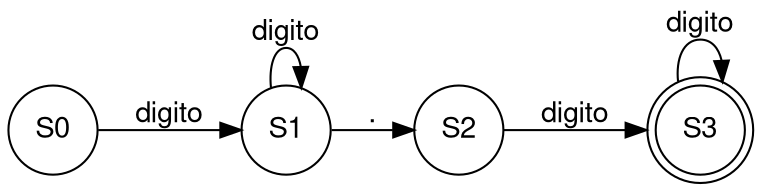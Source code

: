 digraph AFD {
fontname="Helvetica,Arial,sans-serif";
node [fontname="Helvetica,Arial,sans-serif"]
edge [fontname="Helvetica,Arial,sans-serif"]
rankdir=LR;
node [shape = doublecircle]; S3;
node [shape = circle];
S0->S1[label="digito"]
S1->S2[label="."]
S1->S1[label="digito"]
S2->S3[label="digito"]
S3->S3[label="digito"]
}